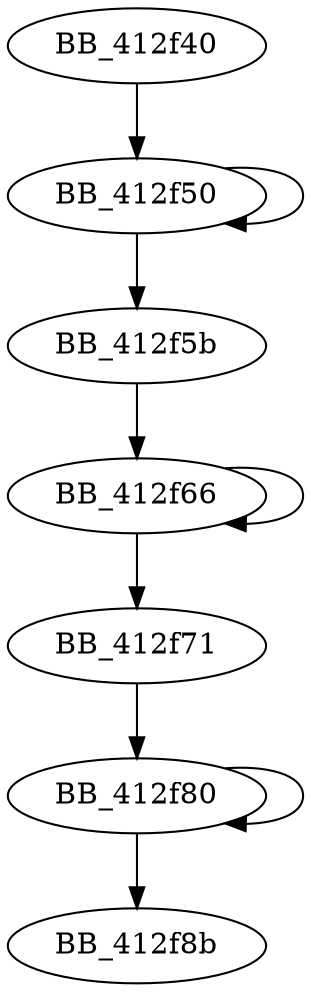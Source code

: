 DiGraph sub_412F40{
BB_412f40->BB_412f50
BB_412f50->BB_412f50
BB_412f50->BB_412f5b
BB_412f5b->BB_412f66
BB_412f66->BB_412f66
BB_412f66->BB_412f71
BB_412f71->BB_412f80
BB_412f80->BB_412f80
BB_412f80->BB_412f8b
}
